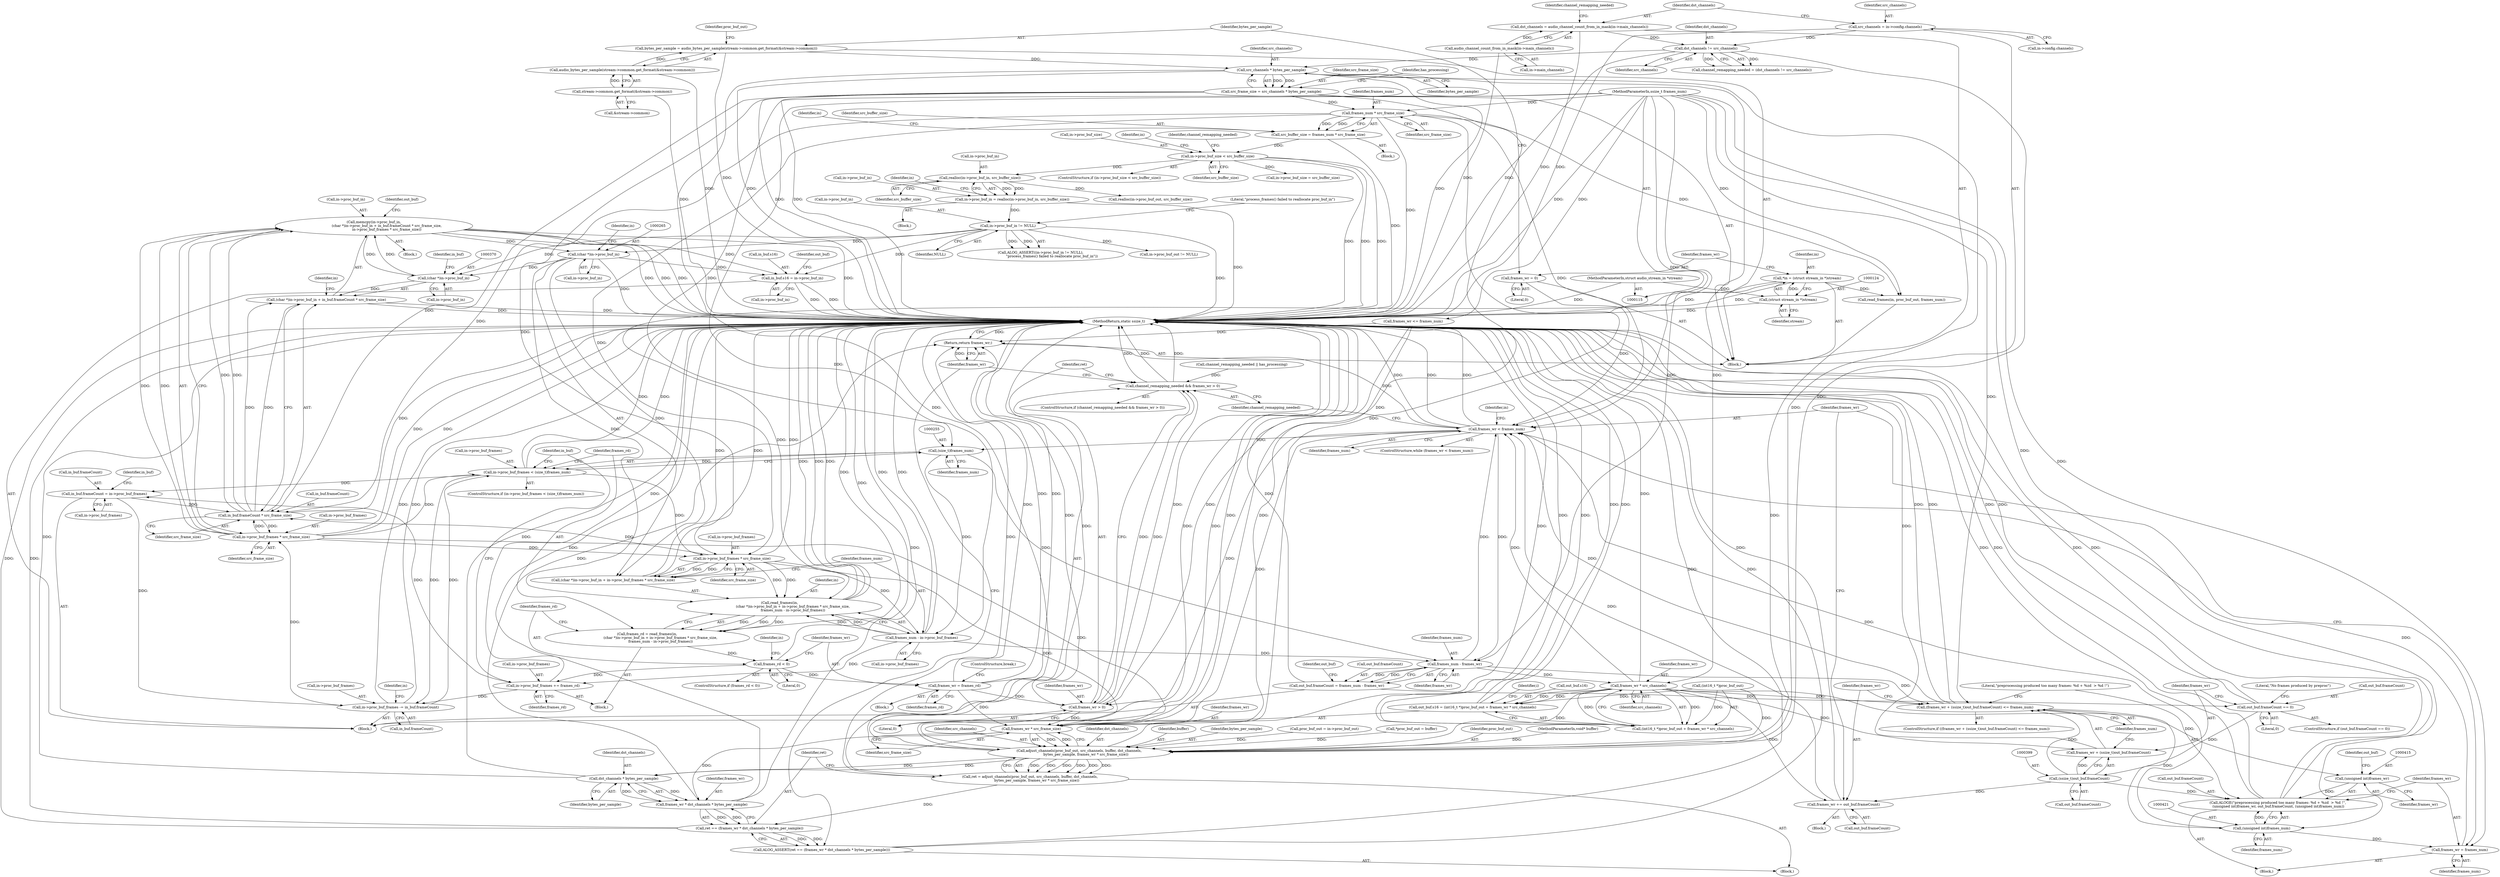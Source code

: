 digraph "0_Android_7df7ec13b1d222ac3a66797fbe432605ea8f973f@API" {
"1000364" [label="(Call,memcpy(in->proc_buf_in,\n                       (char *)in->proc_buf_in + in_buf.frameCount * src_frame_size,\n                       in->proc_buf_frames * src_frame_size))"];
"1000369" [label="(Call,(char *)in->proc_buf_in)"];
"1000364" [label="(Call,memcpy(in->proc_buf_in,\n                       (char *)in->proc_buf_in + in_buf.frameCount * src_frame_size,\n                       in->proc_buf_frames * src_frame_size))"];
"1000374" [label="(Call,in_buf.frameCount * src_frame_size)"];
"1000295" [label="(Call,in_buf.frameCount = in->proc_buf_frames)"];
"1000250" [label="(Call,in->proc_buf_frames < (size_t)frames_num)"];
"1000352" [label="(Call,in->proc_buf_frames -= in_buf.frameCount)"];
"1000288" [label="(Call,in->proc_buf_frames += frames_rd)"];
"1000280" [label="(Call,frames_rd < 0)"];
"1000259" [label="(Call,frames_rd = read_frames(in,\n                        (char *)in->proc_buf_in + in->proc_buf_frames * src_frame_size,\n                        frames_num - in->proc_buf_frames))"];
"1000261" [label="(Call,read_frames(in,\n                        (char *)in->proc_buf_in + in->proc_buf_frames * src_frame_size,\n                        frames_num - in->proc_buf_frames))"];
"1000121" [label="(Call,*in = (struct stream_in *)stream)"];
"1000123" [label="(Call,(struct stream_in *)stream)"];
"1000116" [label="(MethodParameterIn,struct audio_stream_in *stream)"];
"1000264" [label="(Call,(char *)in->proc_buf_in)"];
"1000211" [label="(Call,in->proc_buf_in != NULL)"];
"1000201" [label="(Call,in->proc_buf_in = realloc(in->proc_buf_in, src_buffer_size))"];
"1000205" [label="(Call,realloc(in->proc_buf_in, src_buffer_size))"];
"1000190" [label="(Call,in->proc_buf_size < src_buffer_size)"];
"1000184" [label="(Call,src_buffer_size = frames_num * src_frame_size)"];
"1000186" [label="(Call,frames_num * src_frame_size)"];
"1000118" [label="(MethodParameterIn,ssize_t frames_num)"];
"1000165" [label="(Call,src_frame_size = src_channels * bytes_per_sample)"];
"1000167" [label="(Call,src_channels * bytes_per_sample)"];
"1000161" [label="(Call,dst_channels != src_channels)"];
"1000152" [label="(Call,dst_channels = audio_channel_count_from_in_mask(in->main_channels))"];
"1000154" [label="(Call,audio_channel_count_from_in_mask(in->main_channels))"];
"1000144" [label="(Call,src_channels = in->config.channels)"];
"1000131" [label="(Call,bytes_per_sample = audio_bytes_per_sample(stream->common.get_format(&stream->common)))"];
"1000133" [label="(Call,audio_bytes_per_sample(stream->common.get_format(&stream->common)))"];
"1000134" [label="(Call,stream->common.get_format(&stream->common))"];
"1000269" [label="(Call,in->proc_buf_frames * src_frame_size)"];
"1000379" [label="(Call,in->proc_buf_frames * src_frame_size)"];
"1000274" [label="(Call,frames_num - in->proc_buf_frames)"];
"1000254" [label="(Call,(size_t)frames_num)"];
"1000245" [label="(Call,frames_wr < frames_num)"];
"1000423" [label="(Call,frames_wr = frames_num)"];
"1000420" [label="(Call,(unsigned int)frames_num)"];
"1000395" [label="(Call,(frames_wr + (ssize_t)out_buf.frameCount) <= frames_num)"];
"1000324" [label="(Call,frames_wr * src_channels)"];
"1000313" [label="(Call,frames_num - frames_wr)"];
"1000398" [label="(Call,(ssize_t)out_buf.frameCount)"];
"1000385" [label="(Call,out_buf.frameCount == 0)"];
"1000309" [label="(Call,out_buf.frameCount = frames_num - frames_wr)"];
"1000405" [label="(Call,frames_wr += out_buf.frameCount)"];
"1000127" [label="(Call,frames_wr = 0)"];
"1000284" [label="(Call,frames_wr = frames_rd)"];
"1000442" [label="(Call,frames_wr > 0)"];
"1000440" [label="(Call,channel_remapping_needed && frames_wr > 0)"];
"1000455" [label="(Call,frames_wr * src_frame_size)"];
"1000449" [label="(Call,adjust_channels(proc_buf_out, src_channels, buffer, dst_channels,\n            bytes_per_sample, frames_wr * src_frame_size))"];
"1000447" [label="(Call,ret = adjust_channels(proc_buf_out, src_channels, buffer, dst_channels,\n            bytes_per_sample, frames_wr * src_frame_size))"];
"1000459" [label="(Call,ret == (frames_wr * dst_channels * bytes_per_sample))"];
"1000458" [label="(Call,ALOG_ASSERT(ret == (frames_wr * dst_channels * bytes_per_sample)))"];
"1000463" [label="(Call,dst_channels * bytes_per_sample)"];
"1000461" [label="(Call,frames_wr * dst_channels * bytes_per_sample)"];
"1000466" [label="(Return,return frames_wr;)"];
"1000263" [label="(Call,(char *)in->proc_buf_in + in->proc_buf_frames * src_frame_size)"];
"1000412" [label="(Call,ALOGE(\"preprocessing produced too many frames: %d + %zd  > %d !\",\n (unsigned int)frames_wr, out_buf.frameCount, (unsigned int)frames_num))"];
"1000396" [label="(Call,frames_wr + (ssize_t)out_buf.frameCount)"];
"1000316" [label="(Call,out_buf.s16 = (int16_t *)proc_buf_out + frames_wr * src_channels)"];
"1000320" [label="(Call,(int16_t *)proc_buf_out + frames_wr * src_channels)"];
"1000414" [label="(Call,(unsigned int)frames_wr)"];
"1000302" [label="(Call,in_buf.s16 = in->proc_buf_in)"];
"1000368" [label="(Call,(char *)in->proc_buf_in + in_buf.frameCount * src_frame_size)"];
"1000369" [label="(Call,(char *)in->proc_buf_in)"];
"1000325" [label="(Identifier,frames_wr)"];
"1000441" [label="(Identifier,channel_remapping_needed)"];
"1000411" [label="(Block,)"];
"1000448" [label="(Identifier,ret)"];
"1000221" [label="(Call,realloc(in->proc_buf_out, src_buffer_size))"];
"1000179" [label="(Call,channel_remapping_needed || has_processing)"];
"1000227" [label="(Call,in->proc_buf_out != NULL)"];
"1000303" [label="(Call,in_buf.s16)"];
"1000467" [label="(Identifier,frames_wr)"];
"1000413" [label="(Literal,\"preprocessing produced too many frames: %d + %zd  > %d !\")"];
"1000273" [label="(Identifier,src_frame_size)"];
"1000385" [label="(Call,out_buf.frameCount == 0)"];
"1000133" [label="(Call,audio_bytes_per_sample(stream->common.get_format(&stream->common)))"];
"1000317" [label="(Call,out_buf.s16)"];
"1000165" [label="(Call,src_frame_size = src_channels * bytes_per_sample)"];
"1000420" [label="(Call,(unsigned int)frames_num)"];
"1000116" [label="(MethodParameterIn,struct audio_stream_in *stream)"];
"1000309" [label="(Call,out_buf.frameCount = frames_num - frames_wr)"];
"1000368" [label="(Call,(char *)in->proc_buf_in + in_buf.frameCount * src_frame_size)"];
"1000275" [label="(Identifier,frames_num)"];
"1000423" [label="(Call,frames_wr = frames_num)"];
"1000209" [label="(Identifier,src_buffer_size)"];
"1000247" [label="(Identifier,frames_num)"];
"1000320" [label="(Call,(int16_t *)proc_buf_out + frames_wr * src_channels)"];
"1000185" [label="(Identifier,src_buffer_size)"];
"1000194" [label="(Identifier,src_buffer_size)"];
"1000462" [label="(Identifier,frames_wr)"];
"1000118" [label="(MethodParameterIn,ssize_t frames_num)"];
"1000404" [label="(Block,)"];
"1000389" [label="(Literal,0)"];
"1000459" [label="(Call,ret == (frames_wr * dst_channels * bytes_per_sample))"];
"1000182" [label="(Block,)"];
"1000190" [label="(Call,in->proc_buf_size < src_buffer_size)"];
"1000129" [label="(Literal,0)"];
"1000162" [label="(Identifier,dst_channels)"];
"1000445" [label="(Block,)"];
"1000456" [label="(Identifier,frames_wr)"];
"1000383" [label="(Identifier,src_frame_size)"];
"1000452" [label="(Identifier,buffer)"];
"1000321" [label="(Call,(int16_t *)proc_buf_out)"];
"1000284" [label="(Call,frames_wr = frames_rd)"];
"1000454" [label="(Identifier,bytes_per_sample)"];
"1000394" [label="(ControlStructure,if ((frames_wr + (ssize_t)out_buf.frameCount) <= frames_num))"];
"1000465" [label="(Identifier,bytes_per_sample)"];
"1000169" [label="(Identifier,bytes_per_sample)"];
"1000160" [label="(Identifier,channel_remapping_needed)"];
"1000263" [label="(Call,(char *)in->proc_buf_in + in->proc_buf_frames * src_frame_size)"];
"1000167" [label="(Call,src_channels * bytes_per_sample)"];
"1000461" [label="(Call,frames_wr * dst_channels * bytes_per_sample)"];
"1000123" [label="(Call,(struct stream_in *)stream)"];
"1000260" [label="(Identifier,frames_rd)"];
"1000125" [label="(Identifier,stream)"];
"1000315" [label="(Identifier,frames_wr)"];
"1000285" [label="(Identifier,frames_wr)"];
"1000245" [label="(Call,frames_wr < frames_num)"];
"1000396" [label="(Call,frames_wr + (ssize_t)out_buf.frameCount)"];
"1000262" [label="(Identifier,in)"];
"1000161" [label="(Call,dst_channels != src_channels)"];
"1000449" [label="(Call,adjust_channels(proc_buf_out, src_channels, buffer, dst_channels,\n            bytes_per_sample, frames_wr * src_frame_size))"];
"1000215" [label="(Identifier,NULL)"];
"1000418" [label="(Identifier,out_buf)"];
"1000127" [label="(Call,frames_wr = 0)"];
"1000196" [label="(Call,in->proc_buf_size = src_buffer_size)"];
"1000261" [label="(Call,read_frames(in,\n                        (char *)in->proc_buf_in + in->proc_buf_frames * src_frame_size,\n                        frames_num - in->proc_buf_frames))"];
"1000191" [label="(Call,in->proc_buf_size)"];
"1000296" [label="(Call,in_buf.frameCount)"];
"1000212" [label="(Call,in->proc_buf_in)"];
"1000376" [label="(Identifier,in_buf)"];
"1000295" [label="(Call,in_buf.frameCount = in->proc_buf_frames)"];
"1000281" [label="(Identifier,frames_rd)"];
"1000365" [label="(Call,in->proc_buf_in)"];
"1000195" [label="(Block,)"];
"1000318" [label="(Identifier,out_buf)"];
"1000282" [label="(Literal,0)"];
"1000403" [label="(Identifier,frames_num)"];
"1000375" [label="(Call,in_buf.frameCount)"];
"1000192" [label="(Identifier,in)"];
"1000251" [label="(Call,in->proc_buf_frames)"];
"1000379" [label="(Call,in->proc_buf_frames * src_frame_size)"];
"1000264" [label="(Call,(char *)in->proc_buf_in)"];
"1000364" [label="(Call,memcpy(in->proc_buf_in,\n                       (char *)in->proc_buf_in + in_buf.frameCount * src_frame_size,\n                       in->proc_buf_frames * src_frame_size))"];
"1000205" [label="(Call,realloc(in->proc_buf_in, src_buffer_size))"];
"1000256" [label="(Identifier,frames_num)"];
"1000141" [label="(Identifier,proc_buf_out)"];
"1000444" [label="(Literal,0)"];
"1000236" [label="(Call,proc_buf_out = in->proc_buf_out)"];
"1000140" [label="(Call,*proc_buf_out = buffer)"];
"1000460" [label="(Identifier,ret)"];
"1000202" [label="(Call,in->proc_buf_in)"];
"1000153" [label="(Identifier,dst_channels)"];
"1000155" [label="(Call,in->main_channels)"];
"1000122" [label="(Identifier,in)"];
"1000249" [label="(ControlStructure,if (in->proc_buf_frames < (size_t)frames_num))"];
"1000210" [label="(Call,ALOG_ASSERT((in->proc_buf_in != NULL),\n                    \"process_frames() failed to reallocate proc_buf_in\"))"];
"1000330" [label="(Identifier,i)"];
"1000154" [label="(Call,audio_channel_count_from_in_mask(in->main_channels))"];
"1000450" [label="(Identifier,proc_buf_out)"];
"1000288" [label="(Call,in->proc_buf_frames += frames_rd)"];
"1000387" [label="(Identifier,out_buf)"];
"1000270" [label="(Call,in->proc_buf_frames)"];
"1000201" [label="(Call,in->proc_buf_in = realloc(in->proc_buf_in, src_buffer_size))"];
"1000134" [label="(Call,stream->common.get_format(&stream->common))"];
"1000146" [label="(Call,in->config.channels)"];
"1000380" [label="(Call,in->proc_buf_frames)"];
"1000117" [label="(MethodParameterIn,void* buffer)"];
"1000422" [label="(Identifier,frames_num)"];
"1000374" [label="(Call,in_buf.frameCount * src_frame_size)"];
"1000290" [label="(Identifier,in)"];
"1000442" [label="(Call,frames_wr > 0)"];
"1000283" [label="(Block,)"];
"1000252" [label="(Identifier,in)"];
"1000316" [label="(Call,out_buf.s16 = (int16_t *)proc_buf_out + frames_wr * src_channels)"];
"1000405" [label="(Call,frames_wr += out_buf.frameCount)"];
"1000246" [label="(Identifier,frames_wr)"];
"1000311" [label="(Identifier,out_buf)"];
"1000314" [label="(Identifier,frames_num)"];
"1000326" [label="(Identifier,src_channels)"];
"1000248" [label="(Block,)"];
"1000297" [label="(Identifier,in_buf)"];
"1000414" [label="(Call,(unsigned int)frames_wr)"];
"1000189" [label="(ControlStructure,if (in->proc_buf_size < src_buffer_size))"];
"1000198" [label="(Identifier,in)"];
"1000361" [label="(Identifier,in)"];
"1000163" [label="(Identifier,src_channels)"];
"1000159" [label="(Call,channel_remapping_needed = (dst_channels != src_channels))"];
"1000424" [label="(Identifier,frames_wr)"];
"1000152" [label="(Call,dst_channels = audio_channel_count_from_in_mask(in->main_channels))"];
"1000302" [label="(Call,in_buf.s16 = in->proc_buf_in)"];
"1000458" [label="(Call,ALOG_ASSERT(ret == (frames_wr * dst_channels * bytes_per_sample)))"];
"1000463" [label="(Call,dst_channels * bytes_per_sample)"];
"1000259" [label="(Call,frames_rd = read_frames(in,\n                        (char *)in->proc_buf_in + in->proc_buf_frames * src_frame_size,\n                        frames_num - in->proc_buf_frames))"];
"1000381" [label="(Identifier,in)"];
"1000440" [label="(Call,channel_remapping_needed && frames_wr > 0)"];
"1000121" [label="(Call,*in = (struct stream_in *)stream)"];
"1000353" [label="(Call,in->proc_buf_frames)"];
"1000119" [label="(Block,)"];
"1000352" [label="(Call,in->proc_buf_frames -= in_buf.frameCount)"];
"1000280" [label="(Call,frames_rd < 0)"];
"1000398" [label="(Call,(ssize_t)out_buf.frameCount)"];
"1000386" [label="(Call,out_buf.frameCount)"];
"1000257" [label="(Block,)"];
"1000397" [label="(Identifier,frames_wr)"];
"1000451" [label="(Identifier,src_channels)"];
"1000447" [label="(Call,ret = adjust_channels(proc_buf_out, src_channels, buffer, dst_channels,\n            bytes_per_sample, frames_wr * src_frame_size))"];
"1000384" [label="(ControlStructure,if (out_buf.frameCount == 0))"];
"1000299" [label="(Call,in->proc_buf_frames)"];
"1000466" [label="(Return,return frames_wr;)"];
"1000406" [label="(Identifier,frames_wr)"];
"1000206" [label="(Call,in->proc_buf_in)"];
"1000128" [label="(Identifier,frames_wr)"];
"1000211" [label="(Call,in->proc_buf_in != NULL)"];
"1000453" [label="(Identifier,dst_channels)"];
"1000392" [label="(Literal,\"No frames produced by preproc\")"];
"1000271" [label="(Identifier,in)"];
"1000266" [label="(Call,in->proc_buf_in)"];
"1000186" [label="(Call,frames_num * src_frame_size)"];
"1000292" [label="(Identifier,frames_rd)"];
"1000166" [label="(Identifier,src_frame_size)"];
"1000184" [label="(Call,src_buffer_size = frames_num * src_frame_size)"];
"1000286" [label="(Identifier,frames_rd)"];
"1000213" [label="(Identifier,in)"];
"1000455" [label="(Call,frames_wr * src_frame_size)"];
"1000279" [label="(ControlStructure,if (frames_rd < 0))"];
"1000172" [label="(Identifier,has_processing)"];
"1000443" [label="(Identifier,frames_wr)"];
"1000274" [label="(Call,frames_num - in->proc_buf_frames)"];
"1000304" [label="(Identifier,in_buf)"];
"1000216" [label="(Literal,\"process_frames() failed to reallocate proc_buf_in\")"];
"1000425" [label="(Identifier,frames_num)"];
"1000439" [label="(ControlStructure,if (channel_remapping_needed && frames_wr > 0))"];
"1000145" [label="(Identifier,src_channels)"];
"1000132" [label="(Identifier,bytes_per_sample)"];
"1000289" [label="(Call,in->proc_buf_frames)"];
"1000356" [label="(Call,in_buf.frameCount)"];
"1000144" [label="(Call,src_channels = in->config.channels)"];
"1000306" [label="(Call,in->proc_buf_in)"];
"1000188" [label="(Identifier,src_frame_size)"];
"1000234" [label="(Identifier,channel_remapping_needed)"];
"1000464" [label="(Identifier,dst_channels)"];
"1000417" [label="(Call,out_buf.frameCount)"];
"1000187" [label="(Identifier,frames_num)"];
"1000131" [label="(Call,bytes_per_sample = audio_bytes_per_sample(stream->common.get_format(&stream->common)))"];
"1000276" [label="(Call,in->proc_buf_frames)"];
"1000313" [label="(Call,frames_num - frames_wr)"];
"1000287" [label="(ControlStructure,break;)"];
"1000310" [label="(Call,out_buf.frameCount)"];
"1000430" [label="(Call,read_frames(in, proc_buf_out, frames_num))"];
"1000371" [label="(Call,in->proc_buf_in)"];
"1000416" [label="(Identifier,frames_wr)"];
"1000244" [label="(ControlStructure,while (frames_wr < frames_num))"];
"1000412" [label="(Call,ALOGE(\"preprocessing produced too many frames: %d + %zd  > %d !\",\n (unsigned int)frames_wr, out_buf.frameCount, (unsigned int)frames_num))"];
"1000363" [label="(Block,)"];
"1000468" [label="(MethodReturn,static ssize_t)"];
"1000395" [label="(Call,(frames_wr + (ssize_t)out_buf.frameCount) <= frames_num)"];
"1000135" [label="(Call,&stream->common)"];
"1000378" [label="(Identifier,src_frame_size)"];
"1000435" [label="(Call,frames_wr <= frames_num)"];
"1000168" [label="(Identifier,src_channels)"];
"1000250" [label="(Call,in->proc_buf_frames < (size_t)frames_num)"];
"1000400" [label="(Call,out_buf.frameCount)"];
"1000269" [label="(Call,in->proc_buf_frames * src_frame_size)"];
"1000407" [label="(Call,out_buf.frameCount)"];
"1000254" [label="(Call,(size_t)frames_num)"];
"1000324" [label="(Call,frames_wr * src_channels)"];
"1000457" [label="(Identifier,src_frame_size)"];
"1000364" -> "1000363"  [label="AST: "];
"1000364" -> "1000379"  [label="CFG: "];
"1000365" -> "1000364"  [label="AST: "];
"1000368" -> "1000364"  [label="AST: "];
"1000379" -> "1000364"  [label="AST: "];
"1000387" -> "1000364"  [label="CFG: "];
"1000364" -> "1000468"  [label="DDG: "];
"1000364" -> "1000468"  [label="DDG: "];
"1000364" -> "1000468"  [label="DDG: "];
"1000364" -> "1000468"  [label="DDG: "];
"1000364" -> "1000264"  [label="DDG: "];
"1000364" -> "1000302"  [label="DDG: "];
"1000369" -> "1000364"  [label="DDG: "];
"1000374" -> "1000364"  [label="DDG: "];
"1000374" -> "1000364"  [label="DDG: "];
"1000364" -> "1000369"  [label="DDG: "];
"1000379" -> "1000364"  [label="DDG: "];
"1000379" -> "1000364"  [label="DDG: "];
"1000369" -> "1000368"  [label="AST: "];
"1000369" -> "1000371"  [label="CFG: "];
"1000370" -> "1000369"  [label="AST: "];
"1000371" -> "1000369"  [label="AST: "];
"1000376" -> "1000369"  [label="CFG: "];
"1000369" -> "1000368"  [label="DDG: "];
"1000264" -> "1000369"  [label="DDG: "];
"1000211" -> "1000369"  [label="DDG: "];
"1000374" -> "1000368"  [label="AST: "];
"1000374" -> "1000378"  [label="CFG: "];
"1000375" -> "1000374"  [label="AST: "];
"1000378" -> "1000374"  [label="AST: "];
"1000368" -> "1000374"  [label="CFG: "];
"1000374" -> "1000468"  [label="DDG: "];
"1000374" -> "1000368"  [label="DDG: "];
"1000374" -> "1000368"  [label="DDG: "];
"1000295" -> "1000374"  [label="DDG: "];
"1000186" -> "1000374"  [label="DDG: "];
"1000379" -> "1000374"  [label="DDG: "];
"1000165" -> "1000374"  [label="DDG: "];
"1000269" -> "1000374"  [label="DDG: "];
"1000374" -> "1000379"  [label="DDG: "];
"1000295" -> "1000248"  [label="AST: "];
"1000295" -> "1000299"  [label="CFG: "];
"1000296" -> "1000295"  [label="AST: "];
"1000299" -> "1000295"  [label="AST: "];
"1000304" -> "1000295"  [label="CFG: "];
"1000250" -> "1000295"  [label="DDG: "];
"1000288" -> "1000295"  [label="DDG: "];
"1000295" -> "1000352"  [label="DDG: "];
"1000250" -> "1000249"  [label="AST: "];
"1000250" -> "1000254"  [label="CFG: "];
"1000251" -> "1000250"  [label="AST: "];
"1000254" -> "1000250"  [label="AST: "];
"1000260" -> "1000250"  [label="CFG: "];
"1000297" -> "1000250"  [label="CFG: "];
"1000250" -> "1000468"  [label="DDG: "];
"1000250" -> "1000468"  [label="DDG: "];
"1000352" -> "1000250"  [label="DDG: "];
"1000379" -> "1000250"  [label="DDG: "];
"1000254" -> "1000250"  [label="DDG: "];
"1000250" -> "1000269"  [label="DDG: "];
"1000250" -> "1000352"  [label="DDG: "];
"1000352" -> "1000248"  [label="AST: "];
"1000352" -> "1000356"  [label="CFG: "];
"1000353" -> "1000352"  [label="AST: "];
"1000356" -> "1000352"  [label="AST: "];
"1000361" -> "1000352"  [label="CFG: "];
"1000352" -> "1000468"  [label="DDG: "];
"1000352" -> "1000468"  [label="DDG: "];
"1000288" -> "1000352"  [label="DDG: "];
"1000352" -> "1000379"  [label="DDG: "];
"1000288" -> "1000257"  [label="AST: "];
"1000288" -> "1000292"  [label="CFG: "];
"1000289" -> "1000288"  [label="AST: "];
"1000292" -> "1000288"  [label="AST: "];
"1000297" -> "1000288"  [label="CFG: "];
"1000288" -> "1000468"  [label="DDG: "];
"1000280" -> "1000288"  [label="DDG: "];
"1000274" -> "1000288"  [label="DDG: "];
"1000280" -> "1000279"  [label="AST: "];
"1000280" -> "1000282"  [label="CFG: "];
"1000281" -> "1000280"  [label="AST: "];
"1000282" -> "1000280"  [label="AST: "];
"1000285" -> "1000280"  [label="CFG: "];
"1000290" -> "1000280"  [label="CFG: "];
"1000280" -> "1000468"  [label="DDG: "];
"1000259" -> "1000280"  [label="DDG: "];
"1000280" -> "1000284"  [label="DDG: "];
"1000259" -> "1000257"  [label="AST: "];
"1000259" -> "1000261"  [label="CFG: "];
"1000260" -> "1000259"  [label="AST: "];
"1000261" -> "1000259"  [label="AST: "];
"1000281" -> "1000259"  [label="CFG: "];
"1000259" -> "1000468"  [label="DDG: "];
"1000261" -> "1000259"  [label="DDG: "];
"1000261" -> "1000259"  [label="DDG: "];
"1000261" -> "1000259"  [label="DDG: "];
"1000261" -> "1000274"  [label="CFG: "];
"1000262" -> "1000261"  [label="AST: "];
"1000263" -> "1000261"  [label="AST: "];
"1000274" -> "1000261"  [label="AST: "];
"1000261" -> "1000468"  [label="DDG: "];
"1000261" -> "1000468"  [label="DDG: "];
"1000261" -> "1000468"  [label="DDG: "];
"1000121" -> "1000261"  [label="DDG: "];
"1000264" -> "1000261"  [label="DDG: "];
"1000269" -> "1000261"  [label="DDG: "];
"1000269" -> "1000261"  [label="DDG: "];
"1000274" -> "1000261"  [label="DDG: "];
"1000274" -> "1000261"  [label="DDG: "];
"1000121" -> "1000119"  [label="AST: "];
"1000121" -> "1000123"  [label="CFG: "];
"1000122" -> "1000121"  [label="AST: "];
"1000123" -> "1000121"  [label="AST: "];
"1000128" -> "1000121"  [label="CFG: "];
"1000121" -> "1000468"  [label="DDG: "];
"1000121" -> "1000468"  [label="DDG: "];
"1000123" -> "1000121"  [label="DDG: "];
"1000121" -> "1000430"  [label="DDG: "];
"1000123" -> "1000125"  [label="CFG: "];
"1000124" -> "1000123"  [label="AST: "];
"1000125" -> "1000123"  [label="AST: "];
"1000123" -> "1000468"  [label="DDG: "];
"1000116" -> "1000123"  [label="DDG: "];
"1000116" -> "1000115"  [label="AST: "];
"1000116" -> "1000468"  [label="DDG: "];
"1000264" -> "1000263"  [label="AST: "];
"1000264" -> "1000266"  [label="CFG: "];
"1000265" -> "1000264"  [label="AST: "];
"1000266" -> "1000264"  [label="AST: "];
"1000271" -> "1000264"  [label="CFG: "];
"1000264" -> "1000468"  [label="DDG: "];
"1000264" -> "1000263"  [label="DDG: "];
"1000211" -> "1000264"  [label="DDG: "];
"1000264" -> "1000302"  [label="DDG: "];
"1000211" -> "1000210"  [label="AST: "];
"1000211" -> "1000215"  [label="CFG: "];
"1000212" -> "1000211"  [label="AST: "];
"1000215" -> "1000211"  [label="AST: "];
"1000216" -> "1000211"  [label="CFG: "];
"1000211" -> "1000468"  [label="DDG: "];
"1000211" -> "1000210"  [label="DDG: "];
"1000211" -> "1000210"  [label="DDG: "];
"1000201" -> "1000211"  [label="DDG: "];
"1000211" -> "1000227"  [label="DDG: "];
"1000211" -> "1000302"  [label="DDG: "];
"1000201" -> "1000195"  [label="AST: "];
"1000201" -> "1000205"  [label="CFG: "];
"1000202" -> "1000201"  [label="AST: "];
"1000205" -> "1000201"  [label="AST: "];
"1000213" -> "1000201"  [label="CFG: "];
"1000201" -> "1000468"  [label="DDG: "];
"1000205" -> "1000201"  [label="DDG: "];
"1000205" -> "1000201"  [label="DDG: "];
"1000205" -> "1000209"  [label="CFG: "];
"1000206" -> "1000205"  [label="AST: "];
"1000209" -> "1000205"  [label="AST: "];
"1000190" -> "1000205"  [label="DDG: "];
"1000205" -> "1000221"  [label="DDG: "];
"1000190" -> "1000189"  [label="AST: "];
"1000190" -> "1000194"  [label="CFG: "];
"1000191" -> "1000190"  [label="AST: "];
"1000194" -> "1000190"  [label="AST: "];
"1000198" -> "1000190"  [label="CFG: "];
"1000234" -> "1000190"  [label="CFG: "];
"1000190" -> "1000468"  [label="DDG: "];
"1000190" -> "1000468"  [label="DDG: "];
"1000190" -> "1000468"  [label="DDG: "];
"1000184" -> "1000190"  [label="DDG: "];
"1000190" -> "1000196"  [label="DDG: "];
"1000184" -> "1000182"  [label="AST: "];
"1000184" -> "1000186"  [label="CFG: "];
"1000185" -> "1000184"  [label="AST: "];
"1000186" -> "1000184"  [label="AST: "];
"1000192" -> "1000184"  [label="CFG: "];
"1000184" -> "1000468"  [label="DDG: "];
"1000186" -> "1000184"  [label="DDG: "];
"1000186" -> "1000184"  [label="DDG: "];
"1000186" -> "1000188"  [label="CFG: "];
"1000187" -> "1000186"  [label="AST: "];
"1000188" -> "1000186"  [label="AST: "];
"1000186" -> "1000468"  [label="DDG: "];
"1000118" -> "1000186"  [label="DDG: "];
"1000165" -> "1000186"  [label="DDG: "];
"1000186" -> "1000245"  [label="DDG: "];
"1000186" -> "1000269"  [label="DDG: "];
"1000186" -> "1000430"  [label="DDG: "];
"1000186" -> "1000455"  [label="DDG: "];
"1000118" -> "1000115"  [label="AST: "];
"1000118" -> "1000468"  [label="DDG: "];
"1000118" -> "1000245"  [label="DDG: "];
"1000118" -> "1000254"  [label="DDG: "];
"1000118" -> "1000274"  [label="DDG: "];
"1000118" -> "1000313"  [label="DDG: "];
"1000118" -> "1000395"  [label="DDG: "];
"1000118" -> "1000420"  [label="DDG: "];
"1000118" -> "1000423"  [label="DDG: "];
"1000118" -> "1000430"  [label="DDG: "];
"1000118" -> "1000435"  [label="DDG: "];
"1000165" -> "1000119"  [label="AST: "];
"1000165" -> "1000167"  [label="CFG: "];
"1000166" -> "1000165"  [label="AST: "];
"1000167" -> "1000165"  [label="AST: "];
"1000172" -> "1000165"  [label="CFG: "];
"1000165" -> "1000468"  [label="DDG: "];
"1000165" -> "1000468"  [label="DDG: "];
"1000167" -> "1000165"  [label="DDG: "];
"1000167" -> "1000165"  [label="DDG: "];
"1000165" -> "1000269"  [label="DDG: "];
"1000165" -> "1000455"  [label="DDG: "];
"1000167" -> "1000169"  [label="CFG: "];
"1000168" -> "1000167"  [label="AST: "];
"1000169" -> "1000167"  [label="AST: "];
"1000167" -> "1000468"  [label="DDG: "];
"1000167" -> "1000468"  [label="DDG: "];
"1000161" -> "1000167"  [label="DDG: "];
"1000131" -> "1000167"  [label="DDG: "];
"1000167" -> "1000324"  [label="DDG: "];
"1000167" -> "1000449"  [label="DDG: "];
"1000167" -> "1000449"  [label="DDG: "];
"1000161" -> "1000159"  [label="AST: "];
"1000161" -> "1000163"  [label="CFG: "];
"1000162" -> "1000161"  [label="AST: "];
"1000163" -> "1000161"  [label="AST: "];
"1000159" -> "1000161"  [label="CFG: "];
"1000161" -> "1000468"  [label="DDG: "];
"1000161" -> "1000159"  [label="DDG: "];
"1000161" -> "1000159"  [label="DDG: "];
"1000152" -> "1000161"  [label="DDG: "];
"1000144" -> "1000161"  [label="DDG: "];
"1000161" -> "1000449"  [label="DDG: "];
"1000152" -> "1000119"  [label="AST: "];
"1000152" -> "1000154"  [label="CFG: "];
"1000153" -> "1000152"  [label="AST: "];
"1000154" -> "1000152"  [label="AST: "];
"1000160" -> "1000152"  [label="CFG: "];
"1000152" -> "1000468"  [label="DDG: "];
"1000154" -> "1000152"  [label="DDG: "];
"1000154" -> "1000155"  [label="CFG: "];
"1000155" -> "1000154"  [label="AST: "];
"1000154" -> "1000468"  [label="DDG: "];
"1000144" -> "1000119"  [label="AST: "];
"1000144" -> "1000146"  [label="CFG: "];
"1000145" -> "1000144"  [label="AST: "];
"1000146" -> "1000144"  [label="AST: "];
"1000153" -> "1000144"  [label="CFG: "];
"1000144" -> "1000468"  [label="DDG: "];
"1000131" -> "1000119"  [label="AST: "];
"1000131" -> "1000133"  [label="CFG: "];
"1000132" -> "1000131"  [label="AST: "];
"1000133" -> "1000131"  [label="AST: "];
"1000141" -> "1000131"  [label="CFG: "];
"1000131" -> "1000468"  [label="DDG: "];
"1000133" -> "1000131"  [label="DDG: "];
"1000133" -> "1000134"  [label="CFG: "];
"1000134" -> "1000133"  [label="AST: "];
"1000133" -> "1000468"  [label="DDG: "];
"1000134" -> "1000133"  [label="DDG: "];
"1000134" -> "1000135"  [label="CFG: "];
"1000135" -> "1000134"  [label="AST: "];
"1000134" -> "1000468"  [label="DDG: "];
"1000269" -> "1000263"  [label="AST: "];
"1000269" -> "1000273"  [label="CFG: "];
"1000270" -> "1000269"  [label="AST: "];
"1000273" -> "1000269"  [label="AST: "];
"1000263" -> "1000269"  [label="CFG: "];
"1000269" -> "1000468"  [label="DDG: "];
"1000269" -> "1000263"  [label="DDG: "];
"1000269" -> "1000263"  [label="DDG: "];
"1000379" -> "1000269"  [label="DDG: "];
"1000269" -> "1000274"  [label="DDG: "];
"1000269" -> "1000455"  [label="DDG: "];
"1000379" -> "1000383"  [label="CFG: "];
"1000380" -> "1000379"  [label="AST: "];
"1000383" -> "1000379"  [label="AST: "];
"1000379" -> "1000468"  [label="DDG: "];
"1000379" -> "1000468"  [label="DDG: "];
"1000379" -> "1000455"  [label="DDG: "];
"1000274" -> "1000276"  [label="CFG: "];
"1000275" -> "1000274"  [label="AST: "];
"1000276" -> "1000274"  [label="AST: "];
"1000274" -> "1000468"  [label="DDG: "];
"1000274" -> "1000468"  [label="DDG: "];
"1000254" -> "1000274"  [label="DDG: "];
"1000274" -> "1000313"  [label="DDG: "];
"1000254" -> "1000256"  [label="CFG: "];
"1000255" -> "1000254"  [label="AST: "];
"1000256" -> "1000254"  [label="AST: "];
"1000245" -> "1000254"  [label="DDG: "];
"1000254" -> "1000313"  [label="DDG: "];
"1000245" -> "1000244"  [label="AST: "];
"1000245" -> "1000247"  [label="CFG: "];
"1000246" -> "1000245"  [label="AST: "];
"1000247" -> "1000245"  [label="AST: "];
"1000252" -> "1000245"  [label="CFG: "];
"1000441" -> "1000245"  [label="CFG: "];
"1000245" -> "1000468"  [label="DDG: "];
"1000245" -> "1000468"  [label="DDG: "];
"1000245" -> "1000468"  [label="DDG: "];
"1000423" -> "1000245"  [label="DDG: "];
"1000324" -> "1000245"  [label="DDG: "];
"1000405" -> "1000245"  [label="DDG: "];
"1000127" -> "1000245"  [label="DDG: "];
"1000395" -> "1000245"  [label="DDG: "];
"1000313" -> "1000245"  [label="DDG: "];
"1000420" -> "1000245"  [label="DDG: "];
"1000245" -> "1000313"  [label="DDG: "];
"1000245" -> "1000442"  [label="DDG: "];
"1000245" -> "1000455"  [label="DDG: "];
"1000245" -> "1000466"  [label="DDG: "];
"1000423" -> "1000411"  [label="AST: "];
"1000423" -> "1000425"  [label="CFG: "];
"1000424" -> "1000423"  [label="AST: "];
"1000425" -> "1000423"  [label="AST: "];
"1000246" -> "1000423"  [label="CFG: "];
"1000420" -> "1000423"  [label="DDG: "];
"1000420" -> "1000412"  [label="AST: "];
"1000420" -> "1000422"  [label="CFG: "];
"1000421" -> "1000420"  [label="AST: "];
"1000422" -> "1000420"  [label="AST: "];
"1000412" -> "1000420"  [label="CFG: "];
"1000420" -> "1000412"  [label="DDG: "];
"1000395" -> "1000420"  [label="DDG: "];
"1000395" -> "1000394"  [label="AST: "];
"1000395" -> "1000403"  [label="CFG: "];
"1000396" -> "1000395"  [label="AST: "];
"1000403" -> "1000395"  [label="AST: "];
"1000406" -> "1000395"  [label="CFG: "];
"1000413" -> "1000395"  [label="CFG: "];
"1000395" -> "1000468"  [label="DDG: "];
"1000395" -> "1000468"  [label="DDG: "];
"1000324" -> "1000395"  [label="DDG: "];
"1000398" -> "1000395"  [label="DDG: "];
"1000313" -> "1000395"  [label="DDG: "];
"1000324" -> "1000320"  [label="AST: "];
"1000324" -> "1000326"  [label="CFG: "];
"1000325" -> "1000324"  [label="AST: "];
"1000326" -> "1000324"  [label="AST: "];
"1000320" -> "1000324"  [label="CFG: "];
"1000324" -> "1000468"  [label="DDG: "];
"1000324" -> "1000316"  [label="DDG: "];
"1000324" -> "1000316"  [label="DDG: "];
"1000324" -> "1000320"  [label="DDG: "];
"1000324" -> "1000320"  [label="DDG: "];
"1000313" -> "1000324"  [label="DDG: "];
"1000324" -> "1000396"  [label="DDG: "];
"1000324" -> "1000405"  [label="DDG: "];
"1000324" -> "1000414"  [label="DDG: "];
"1000324" -> "1000449"  [label="DDG: "];
"1000313" -> "1000309"  [label="AST: "];
"1000313" -> "1000315"  [label="CFG: "];
"1000314" -> "1000313"  [label="AST: "];
"1000315" -> "1000313"  [label="AST: "];
"1000309" -> "1000313"  [label="CFG: "];
"1000313" -> "1000309"  [label="DDG: "];
"1000313" -> "1000309"  [label="DDG: "];
"1000398" -> "1000396"  [label="AST: "];
"1000398" -> "1000400"  [label="CFG: "];
"1000399" -> "1000398"  [label="AST: "];
"1000400" -> "1000398"  [label="AST: "];
"1000396" -> "1000398"  [label="CFG: "];
"1000398" -> "1000396"  [label="DDG: "];
"1000385" -> "1000398"  [label="DDG: "];
"1000398" -> "1000405"  [label="DDG: "];
"1000398" -> "1000412"  [label="DDG: "];
"1000385" -> "1000384"  [label="AST: "];
"1000385" -> "1000389"  [label="CFG: "];
"1000386" -> "1000385"  [label="AST: "];
"1000389" -> "1000385"  [label="AST: "];
"1000392" -> "1000385"  [label="CFG: "];
"1000397" -> "1000385"  [label="CFG: "];
"1000385" -> "1000468"  [label="DDG: "];
"1000385" -> "1000468"  [label="DDG: "];
"1000309" -> "1000385"  [label="DDG: "];
"1000309" -> "1000248"  [label="AST: "];
"1000310" -> "1000309"  [label="AST: "];
"1000318" -> "1000309"  [label="CFG: "];
"1000309" -> "1000468"  [label="DDG: "];
"1000405" -> "1000404"  [label="AST: "];
"1000405" -> "1000407"  [label="CFG: "];
"1000406" -> "1000405"  [label="AST: "];
"1000407" -> "1000405"  [label="AST: "];
"1000246" -> "1000405"  [label="CFG: "];
"1000405" -> "1000468"  [label="DDG: "];
"1000127" -> "1000119"  [label="AST: "];
"1000127" -> "1000129"  [label="CFG: "];
"1000128" -> "1000127"  [label="AST: "];
"1000129" -> "1000127"  [label="AST: "];
"1000132" -> "1000127"  [label="CFG: "];
"1000284" -> "1000283"  [label="AST: "];
"1000284" -> "1000286"  [label="CFG: "];
"1000285" -> "1000284"  [label="AST: "];
"1000286" -> "1000284"  [label="AST: "];
"1000287" -> "1000284"  [label="CFG: "];
"1000284" -> "1000468"  [label="DDG: "];
"1000284" -> "1000468"  [label="DDG: "];
"1000284" -> "1000442"  [label="DDG: "];
"1000284" -> "1000455"  [label="DDG: "];
"1000284" -> "1000466"  [label="DDG: "];
"1000442" -> "1000440"  [label="AST: "];
"1000442" -> "1000444"  [label="CFG: "];
"1000443" -> "1000442"  [label="AST: "];
"1000444" -> "1000442"  [label="AST: "];
"1000440" -> "1000442"  [label="CFG: "];
"1000442" -> "1000468"  [label="DDG: "];
"1000442" -> "1000440"  [label="DDG: "];
"1000442" -> "1000440"  [label="DDG: "];
"1000435" -> "1000442"  [label="DDG: "];
"1000442" -> "1000455"  [label="DDG: "];
"1000442" -> "1000466"  [label="DDG: "];
"1000440" -> "1000439"  [label="AST: "];
"1000440" -> "1000441"  [label="CFG: "];
"1000441" -> "1000440"  [label="AST: "];
"1000448" -> "1000440"  [label="CFG: "];
"1000467" -> "1000440"  [label="CFG: "];
"1000440" -> "1000468"  [label="DDG: "];
"1000440" -> "1000468"  [label="DDG: "];
"1000440" -> "1000468"  [label="DDG: "];
"1000179" -> "1000440"  [label="DDG: "];
"1000455" -> "1000449"  [label="AST: "];
"1000455" -> "1000457"  [label="CFG: "];
"1000456" -> "1000455"  [label="AST: "];
"1000457" -> "1000455"  [label="AST: "];
"1000449" -> "1000455"  [label="CFG: "];
"1000455" -> "1000468"  [label="DDG: "];
"1000455" -> "1000449"  [label="DDG: "];
"1000455" -> "1000449"  [label="DDG: "];
"1000435" -> "1000455"  [label="DDG: "];
"1000455" -> "1000461"  [label="DDG: "];
"1000449" -> "1000447"  [label="AST: "];
"1000450" -> "1000449"  [label="AST: "];
"1000451" -> "1000449"  [label="AST: "];
"1000452" -> "1000449"  [label="AST: "];
"1000453" -> "1000449"  [label="AST: "];
"1000454" -> "1000449"  [label="AST: "];
"1000447" -> "1000449"  [label="CFG: "];
"1000449" -> "1000468"  [label="DDG: "];
"1000449" -> "1000468"  [label="DDG: "];
"1000449" -> "1000468"  [label="DDG: "];
"1000449" -> "1000468"  [label="DDG: "];
"1000449" -> "1000447"  [label="DDG: "];
"1000449" -> "1000447"  [label="DDG: "];
"1000449" -> "1000447"  [label="DDG: "];
"1000449" -> "1000447"  [label="DDG: "];
"1000449" -> "1000447"  [label="DDG: "];
"1000449" -> "1000447"  [label="DDG: "];
"1000236" -> "1000449"  [label="DDG: "];
"1000140" -> "1000449"  [label="DDG: "];
"1000430" -> "1000449"  [label="DDG: "];
"1000321" -> "1000449"  [label="DDG: "];
"1000117" -> "1000449"  [label="DDG: "];
"1000449" -> "1000463"  [label="DDG: "];
"1000449" -> "1000463"  [label="DDG: "];
"1000447" -> "1000445"  [label="AST: "];
"1000448" -> "1000447"  [label="AST: "];
"1000460" -> "1000447"  [label="CFG: "];
"1000447" -> "1000468"  [label="DDG: "];
"1000447" -> "1000459"  [label="DDG: "];
"1000459" -> "1000458"  [label="AST: "];
"1000459" -> "1000461"  [label="CFG: "];
"1000460" -> "1000459"  [label="AST: "];
"1000461" -> "1000459"  [label="AST: "];
"1000458" -> "1000459"  [label="CFG: "];
"1000459" -> "1000468"  [label="DDG: "];
"1000459" -> "1000468"  [label="DDG: "];
"1000459" -> "1000458"  [label="DDG: "];
"1000459" -> "1000458"  [label="DDG: "];
"1000461" -> "1000459"  [label="DDG: "];
"1000461" -> "1000459"  [label="DDG: "];
"1000458" -> "1000445"  [label="AST: "];
"1000467" -> "1000458"  [label="CFG: "];
"1000458" -> "1000468"  [label="DDG: "];
"1000458" -> "1000468"  [label="DDG: "];
"1000463" -> "1000461"  [label="AST: "];
"1000463" -> "1000465"  [label="CFG: "];
"1000464" -> "1000463"  [label="AST: "];
"1000465" -> "1000463"  [label="AST: "];
"1000461" -> "1000463"  [label="CFG: "];
"1000463" -> "1000468"  [label="DDG: "];
"1000463" -> "1000468"  [label="DDG: "];
"1000463" -> "1000461"  [label="DDG: "];
"1000463" -> "1000461"  [label="DDG: "];
"1000462" -> "1000461"  [label="AST: "];
"1000461" -> "1000468"  [label="DDG: "];
"1000461" -> "1000468"  [label="DDG: "];
"1000461" -> "1000466"  [label="DDG: "];
"1000466" -> "1000119"  [label="AST: "];
"1000466" -> "1000467"  [label="CFG: "];
"1000467" -> "1000466"  [label="AST: "];
"1000468" -> "1000466"  [label="CFG: "];
"1000466" -> "1000468"  [label="DDG: "];
"1000467" -> "1000466"  [label="DDG: "];
"1000435" -> "1000466"  [label="DDG: "];
"1000275" -> "1000263"  [label="CFG: "];
"1000263" -> "1000468"  [label="DDG: "];
"1000263" -> "1000468"  [label="DDG: "];
"1000412" -> "1000411"  [label="AST: "];
"1000413" -> "1000412"  [label="AST: "];
"1000414" -> "1000412"  [label="AST: "];
"1000417" -> "1000412"  [label="AST: "];
"1000424" -> "1000412"  [label="CFG: "];
"1000412" -> "1000468"  [label="DDG: "];
"1000412" -> "1000468"  [label="DDG: "];
"1000412" -> "1000468"  [label="DDG: "];
"1000412" -> "1000468"  [label="DDG: "];
"1000414" -> "1000412"  [label="DDG: "];
"1000397" -> "1000396"  [label="AST: "];
"1000403" -> "1000396"  [label="CFG: "];
"1000396" -> "1000468"  [label="DDG: "];
"1000316" -> "1000248"  [label="AST: "];
"1000316" -> "1000320"  [label="CFG: "];
"1000317" -> "1000316"  [label="AST: "];
"1000320" -> "1000316"  [label="AST: "];
"1000330" -> "1000316"  [label="CFG: "];
"1000316" -> "1000468"  [label="DDG: "];
"1000316" -> "1000468"  [label="DDG: "];
"1000321" -> "1000316"  [label="DDG: "];
"1000321" -> "1000320"  [label="AST: "];
"1000320" -> "1000468"  [label="DDG: "];
"1000320" -> "1000468"  [label="DDG: "];
"1000321" -> "1000320"  [label="DDG: "];
"1000414" -> "1000416"  [label="CFG: "];
"1000415" -> "1000414"  [label="AST: "];
"1000416" -> "1000414"  [label="AST: "];
"1000418" -> "1000414"  [label="CFG: "];
"1000302" -> "1000248"  [label="AST: "];
"1000302" -> "1000306"  [label="CFG: "];
"1000303" -> "1000302"  [label="AST: "];
"1000306" -> "1000302"  [label="AST: "];
"1000311" -> "1000302"  [label="CFG: "];
"1000302" -> "1000468"  [label="DDG: "];
"1000302" -> "1000468"  [label="DDG: "];
"1000381" -> "1000368"  [label="CFG: "];
"1000368" -> "1000468"  [label="DDG: "];
"1000368" -> "1000468"  [label="DDG: "];
}
